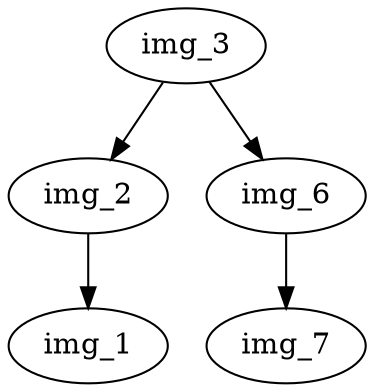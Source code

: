 digraph image_avl {
node_3[label="img_3"];
node_3 -> node_2;
node_3 -> node_6;
node_2[label="img_2"];
node_2 -> node_1;
node_1[label="img_1"];
node_6[label="img_6"];
node_6 -> node_7;
node_7[label="img_7"];
}
